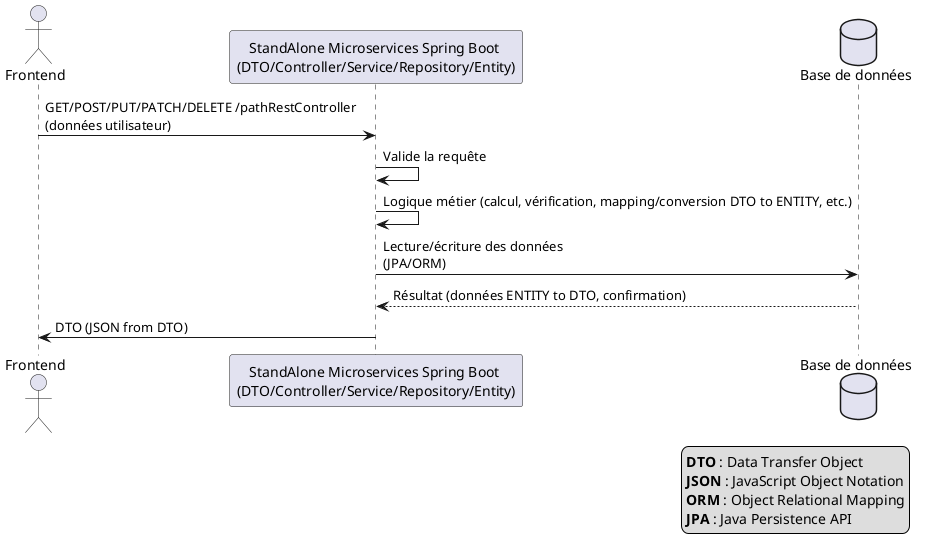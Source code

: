 @startuml
actor Frontend
participant "StandAlone Microservices Spring Boot \n(DTO/Controller/Service/Repository/Entity)" as SpringBoot
database "Base de données" as DB

Frontend -> SpringBoot : GET/POST/PUT/PATCH/DELETE /pathRestController \n(données utilisateur)
SpringBoot -> SpringBoot : Valide la requête
SpringBoot -> SpringBoot : Logique métier (calcul, vérification, mapping/conversion DTO to ENTITY, etc.)
SpringBoot -> DB : Lecture/écriture des données\n(JPA/ORM)
DB --> SpringBoot : Résultat (données ENTITY to DTO, confirmation)
SpringBoot -> Frontend : DTO (JSON from DTO)

' Légende (optionnelle)
legend right
  <b>DTO</b> : Data Transfer Object
  <b>JSON</b> : JavaScript Object Notation
  <b>ORM</b> : Object Relational Mapping
  <b>JPA</b> : Java Persistence API
endlegend

@enduml